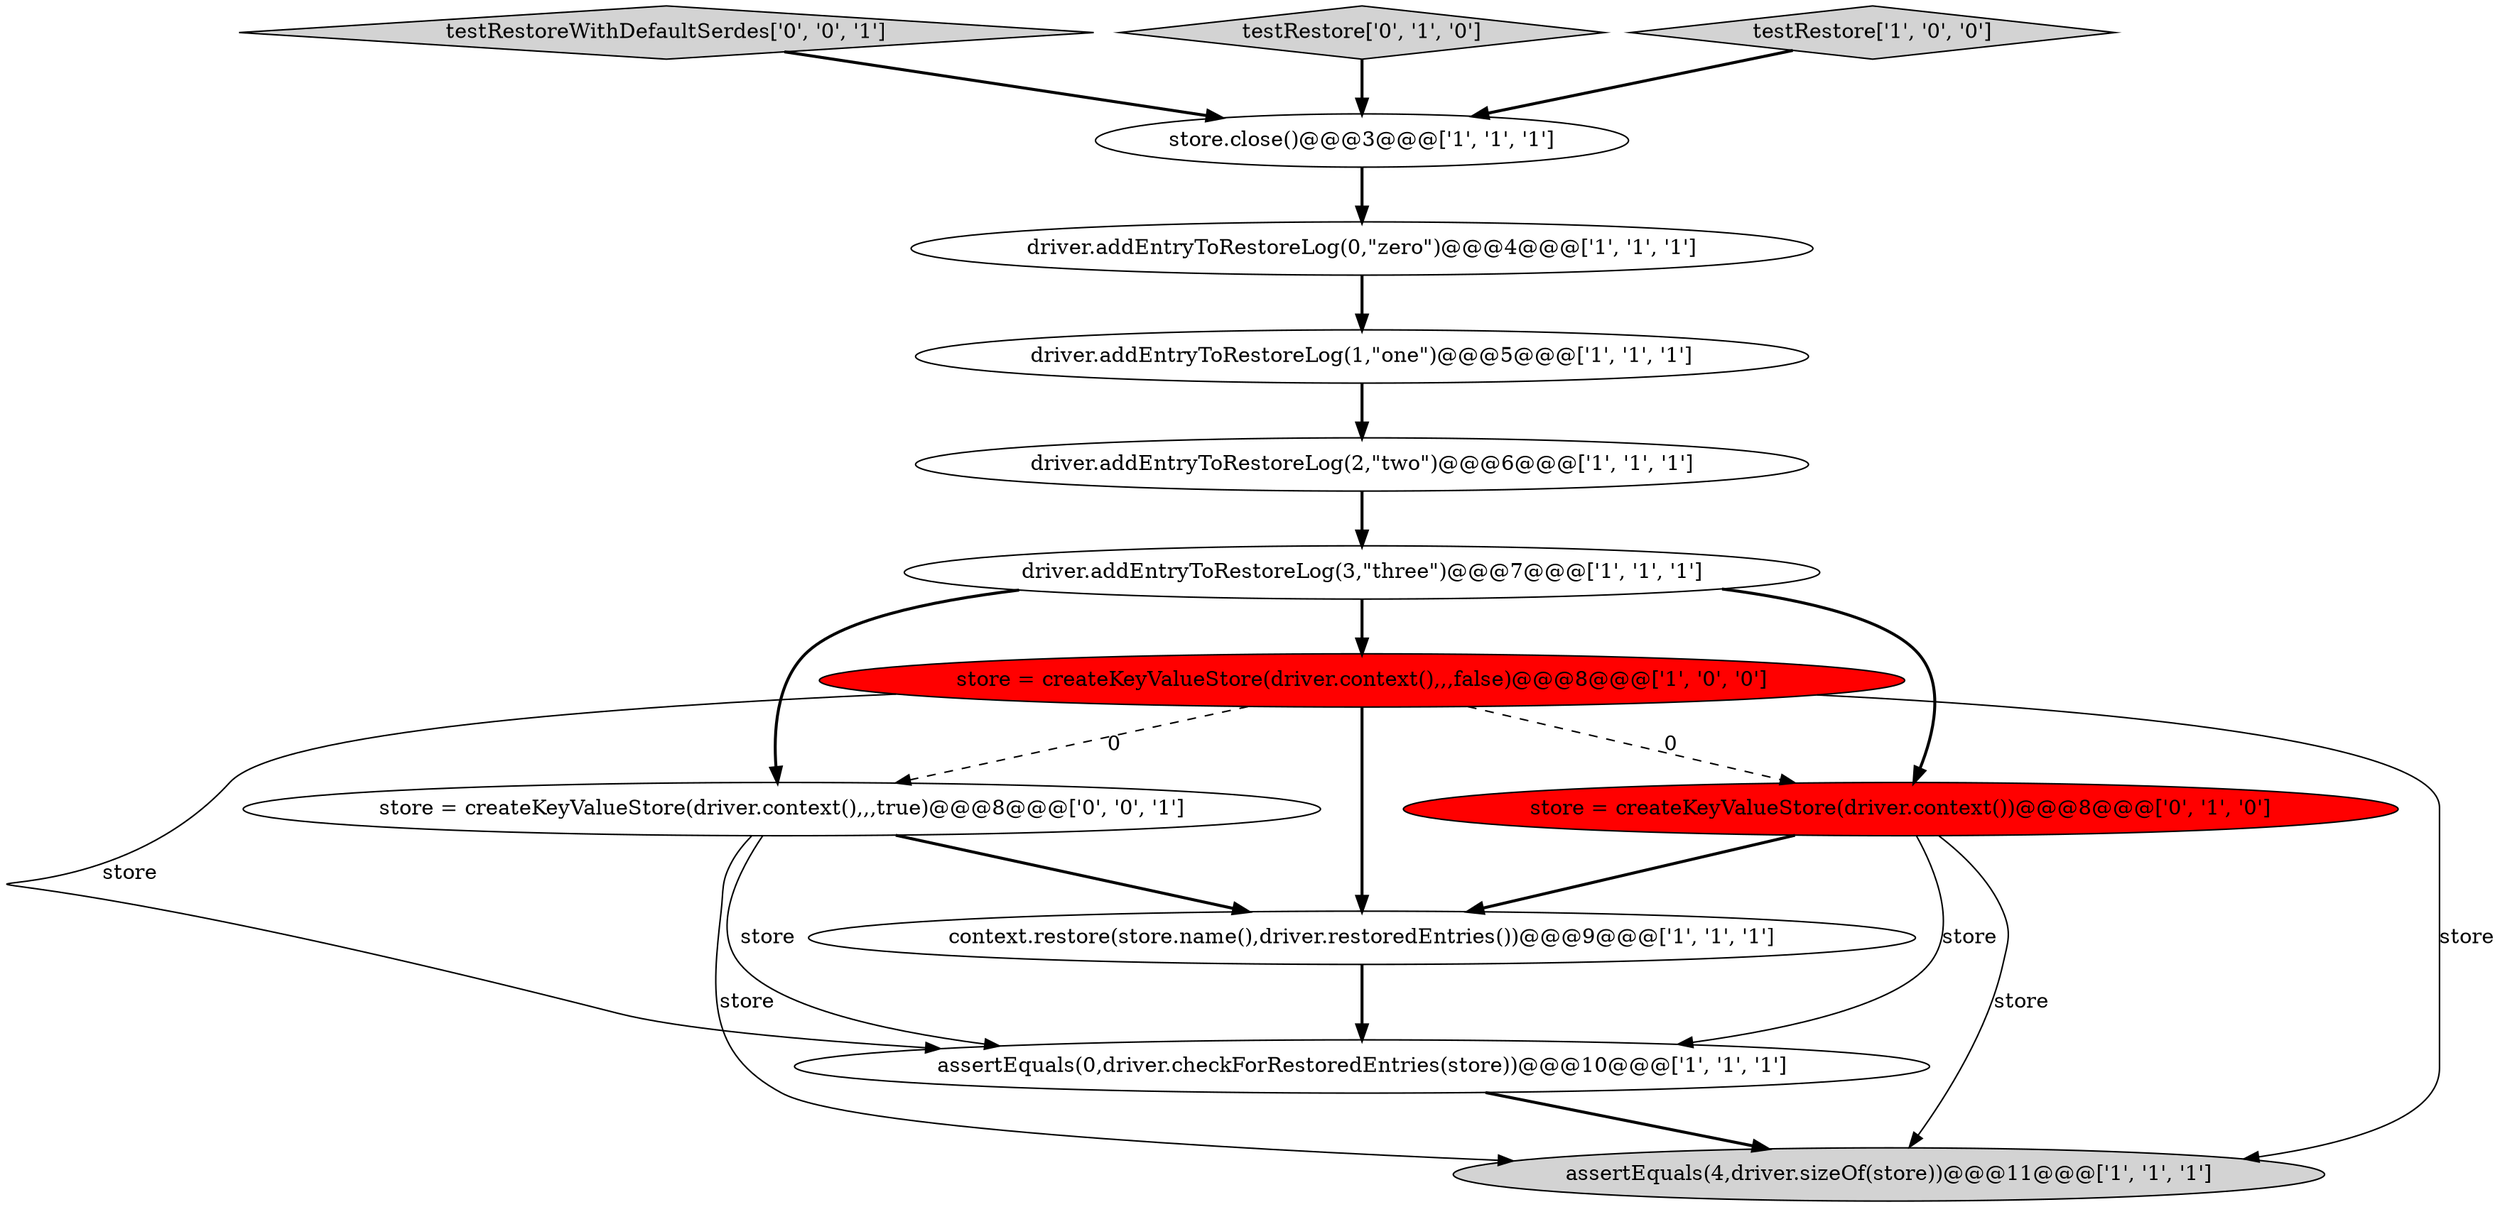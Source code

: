digraph {
4 [style = filled, label = "store.close()@@@3@@@['1', '1', '1']", fillcolor = white, shape = ellipse image = "AAA0AAABBB1BBB"];
7 [style = filled, label = "context.restore(store.name(),driver.restoredEntries())@@@9@@@['1', '1', '1']", fillcolor = white, shape = ellipse image = "AAA0AAABBB1BBB"];
10 [style = filled, label = "store = createKeyValueStore(driver.context())@@@8@@@['0', '1', '0']", fillcolor = red, shape = ellipse image = "AAA1AAABBB2BBB"];
1 [style = filled, label = "assertEquals(0,driver.checkForRestoredEntries(store))@@@10@@@['1', '1', '1']", fillcolor = white, shape = ellipse image = "AAA0AAABBB1BBB"];
3 [style = filled, label = "store = createKeyValueStore(driver.context(),,,false)@@@8@@@['1', '0', '0']", fillcolor = red, shape = ellipse image = "AAA1AAABBB1BBB"];
6 [style = filled, label = "driver.addEntryToRestoreLog(0,\"zero\")@@@4@@@['1', '1', '1']", fillcolor = white, shape = ellipse image = "AAA0AAABBB1BBB"];
9 [style = filled, label = "driver.addEntryToRestoreLog(1,\"one\")@@@5@@@['1', '1', '1']", fillcolor = white, shape = ellipse image = "AAA0AAABBB1BBB"];
12 [style = filled, label = "testRestoreWithDefaultSerdes['0', '0', '1']", fillcolor = lightgray, shape = diamond image = "AAA0AAABBB3BBB"];
13 [style = filled, label = "store = createKeyValueStore(driver.context(),,,true)@@@8@@@['0', '0', '1']", fillcolor = white, shape = ellipse image = "AAA0AAABBB3BBB"];
0 [style = filled, label = "driver.addEntryToRestoreLog(3,\"three\")@@@7@@@['1', '1', '1']", fillcolor = white, shape = ellipse image = "AAA0AAABBB1BBB"];
11 [style = filled, label = "testRestore['0', '1', '0']", fillcolor = lightgray, shape = diamond image = "AAA0AAABBB2BBB"];
8 [style = filled, label = "assertEquals(4,driver.sizeOf(store))@@@11@@@['1', '1', '1']", fillcolor = lightgray, shape = ellipse image = "AAA0AAABBB1BBB"];
2 [style = filled, label = "driver.addEntryToRestoreLog(2,\"two\")@@@6@@@['1', '1', '1']", fillcolor = white, shape = ellipse image = "AAA0AAABBB1BBB"];
5 [style = filled, label = "testRestore['1', '0', '0']", fillcolor = lightgray, shape = diamond image = "AAA0AAABBB1BBB"];
0->3 [style = bold, label=""];
7->1 [style = bold, label=""];
1->8 [style = bold, label=""];
0->13 [style = bold, label=""];
4->6 [style = bold, label=""];
9->2 [style = bold, label=""];
11->4 [style = bold, label=""];
13->1 [style = solid, label="store"];
10->1 [style = solid, label="store"];
3->13 [style = dashed, label="0"];
10->7 [style = bold, label=""];
3->1 [style = solid, label="store"];
3->8 [style = solid, label="store"];
0->10 [style = bold, label=""];
2->0 [style = bold, label=""];
12->4 [style = bold, label=""];
3->7 [style = bold, label=""];
13->7 [style = bold, label=""];
10->8 [style = solid, label="store"];
5->4 [style = bold, label=""];
3->10 [style = dashed, label="0"];
13->8 [style = solid, label="store"];
6->9 [style = bold, label=""];
}
